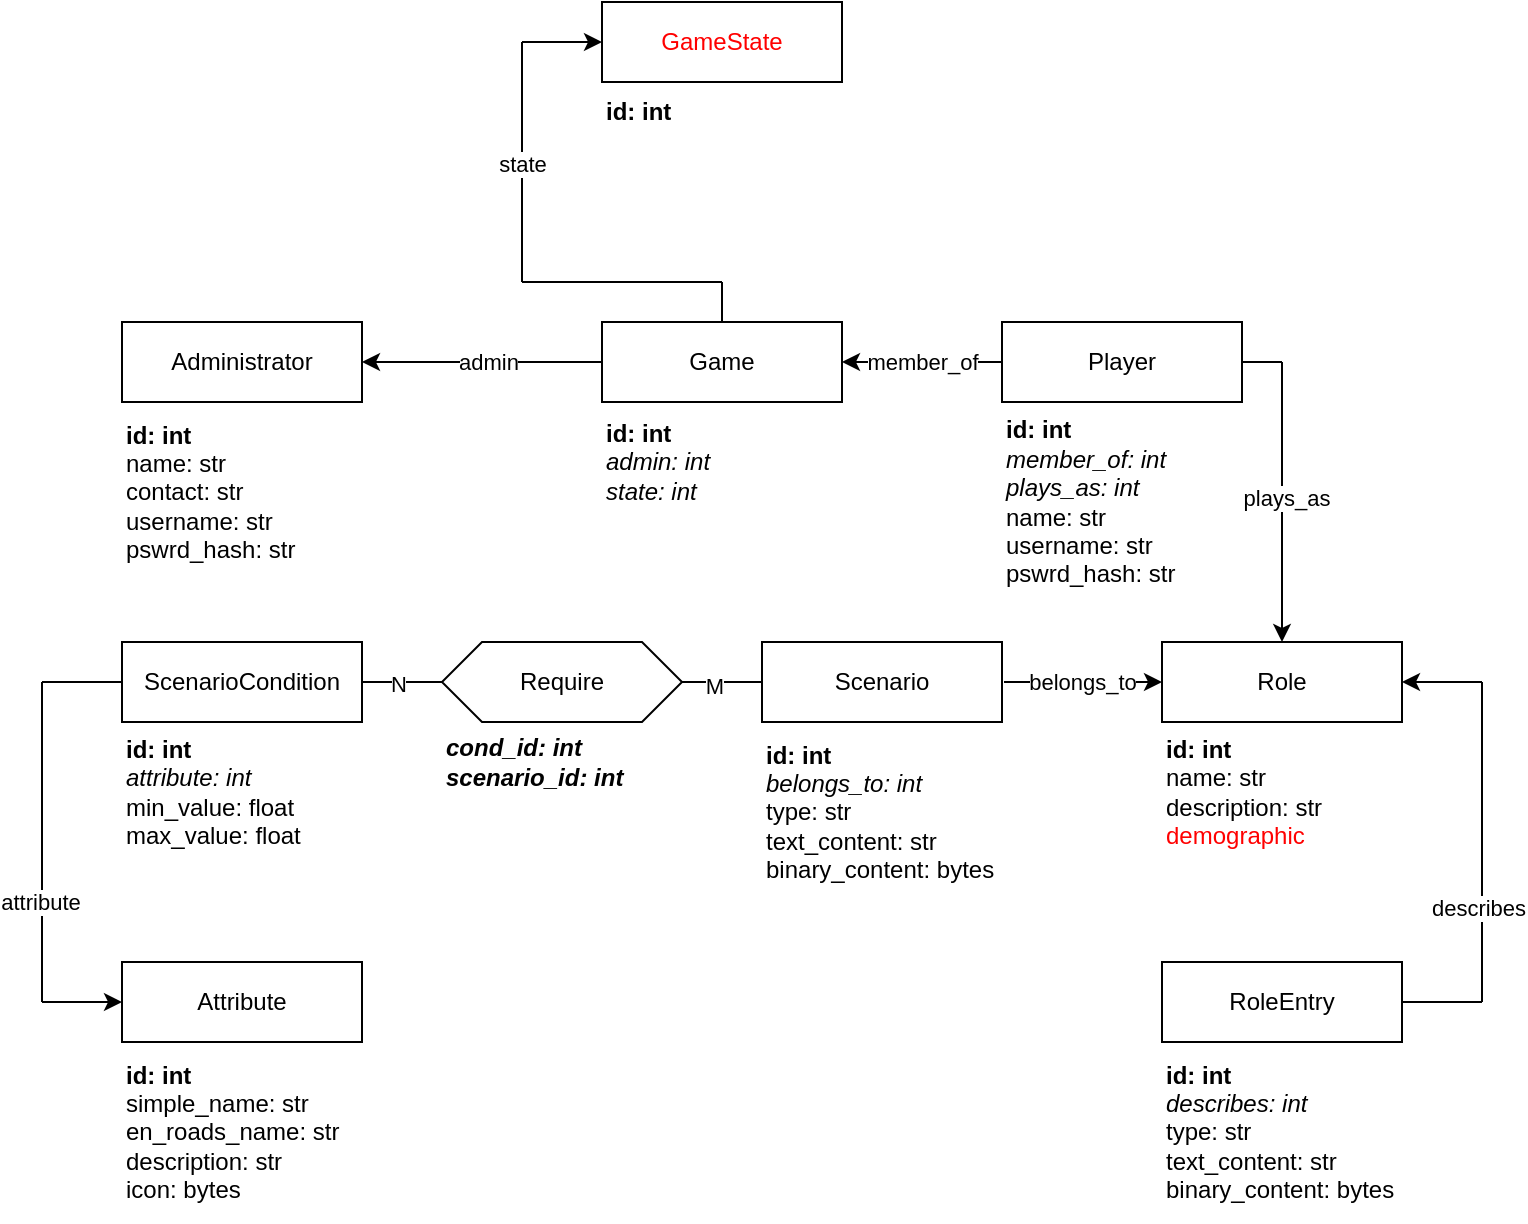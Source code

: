 <mxfile version="24.8.6">
  <diagram name="Page-1" id="YdjUrKygj7iY0KBtIIkb">
    <mxGraphModel dx="819" dy="1610" grid="1" gridSize="10" guides="1" tooltips="1" connect="1" arrows="1" fold="1" page="1" pageScale="1" pageWidth="827" pageHeight="1169" math="0" shadow="0">
      <root>
        <mxCell id="0" />
        <mxCell id="1" parent="0" />
        <mxCell id="jeJnRWPtOftOerLY8mtM-1" value="ScenarioCondition" style="rounded=0;whiteSpace=wrap;html=1;" parent="1" vertex="1">
          <mxGeometry x="80" y="200" width="120" height="40" as="geometry" />
        </mxCell>
        <mxCell id="jeJnRWPtOftOerLY8mtM-2" value="Role" style="rounded=0;whiteSpace=wrap;html=1;" parent="1" vertex="1">
          <mxGeometry x="600" y="200" width="120" height="40" as="geometry" />
        </mxCell>
        <mxCell id="jeJnRWPtOftOerLY8mtM-3" value="Require" style="shape=hexagon;perimeter=hexagonPerimeter2;whiteSpace=wrap;html=1;fixedSize=1;" parent="1" vertex="1">
          <mxGeometry x="240" y="200" width="120" height="40" as="geometry" />
        </mxCell>
        <mxCell id="jeJnRWPtOftOerLY8mtM-4" value="Scenario" style="rounded=0;whiteSpace=wrap;html=1;" parent="1" vertex="1">
          <mxGeometry x="400" y="200" width="120" height="40" as="geometry" />
        </mxCell>
        <mxCell id="jeJnRWPtOftOerLY8mtM-5" value="" style="endArrow=none;html=1;rounded=0;exitX=1;exitY=0.5;exitDx=0;exitDy=0;entryX=0;entryY=0.5;entryDx=0;entryDy=0;" parent="1" source="jeJnRWPtOftOerLY8mtM-1" target="jeJnRWPtOftOerLY8mtM-3" edge="1">
          <mxGeometry width="50" height="50" relative="1" as="geometry">
            <mxPoint x="390" y="420" as="sourcePoint" />
            <mxPoint x="440" y="370" as="targetPoint" />
          </mxGeometry>
        </mxCell>
        <mxCell id="jeJnRWPtOftOerLY8mtM-6" value="N" style="edgeLabel;html=1;align=center;verticalAlign=middle;resizable=0;points=[];" parent="jeJnRWPtOftOerLY8mtM-5" vertex="1" connectable="0">
          <mxGeometry x="-0.1" y="-1" relative="1" as="geometry">
            <mxPoint as="offset" />
          </mxGeometry>
        </mxCell>
        <mxCell id="jeJnRWPtOftOerLY8mtM-7" value="" style="endArrow=none;html=1;rounded=0;exitX=1;exitY=0.5;exitDx=0;exitDy=0;entryX=0;entryY=0.5;entryDx=0;entryDy=0;exitPerimeter=0;" parent="1" source="jeJnRWPtOftOerLY8mtM-3" target="jeJnRWPtOftOerLY8mtM-4" edge="1">
          <mxGeometry width="50" height="50" relative="1" as="geometry">
            <mxPoint x="390" y="420" as="sourcePoint" />
            <mxPoint x="440" y="370" as="targetPoint" />
          </mxGeometry>
        </mxCell>
        <mxCell id="jeJnRWPtOftOerLY8mtM-8" value="1" style="edgeLabel;html=1;align=center;verticalAlign=middle;resizable=0;points=[];" parent="jeJnRWPtOftOerLY8mtM-7" vertex="1" connectable="0">
          <mxGeometry x="-0.2" y="-2" relative="1" as="geometry">
            <mxPoint as="offset" />
          </mxGeometry>
        </mxCell>
        <mxCell id="jeJnRWPtOftOerLY8mtM-24" value="M" style="edgeLabel;html=1;align=center;verticalAlign=middle;resizable=0;points=[];" parent="jeJnRWPtOftOerLY8mtM-7" vertex="1" connectable="0">
          <mxGeometry x="-0.198" y="-2" relative="1" as="geometry">
            <mxPoint as="offset" />
          </mxGeometry>
        </mxCell>
        <mxCell id="jeJnRWPtOftOerLY8mtM-9" value="" style="endArrow=classic;html=1;rounded=0;exitX=1;exitY=0.5;exitDx=0;exitDy=0;entryX=0;entryY=0.5;entryDx=0;entryDy=0;" parent="1" target="jeJnRWPtOftOerLY8mtM-2" edge="1">
          <mxGeometry width="50" height="50" relative="1" as="geometry">
            <mxPoint x="521" y="220" as="sourcePoint" />
            <mxPoint x="561" y="220" as="targetPoint" />
          </mxGeometry>
        </mxCell>
        <mxCell id="jeJnRWPtOftOerLY8mtM-11" value="belongs_to" style="edgeLabel;html=1;align=center;verticalAlign=middle;resizable=0;points=[];" parent="jeJnRWPtOftOerLY8mtM-9" vertex="1" connectable="0">
          <mxGeometry x="0.067" y="-1" relative="1" as="geometry">
            <mxPoint x="-3" y="-1" as="offset" />
          </mxGeometry>
        </mxCell>
        <mxCell id="jeJnRWPtOftOerLY8mtM-13" value="&lt;div&gt;&lt;b&gt;id: int&lt;/b&gt;&lt;/div&gt;&lt;i&gt;attribute: int&lt;/i&gt;&lt;div&gt;min_value: float&lt;/div&gt;&lt;div style=&quot;&quot;&gt;max_value: float&lt;/div&gt;" style="text;html=1;align=left;verticalAlign=middle;resizable=0;points=[];autosize=1;strokeColor=none;fillColor=none;" parent="1" vertex="1">
          <mxGeometry x="80" y="240" width="110" height="70" as="geometry" />
        </mxCell>
        <mxCell id="jeJnRWPtOftOerLY8mtM-14" value="&lt;div&gt;&lt;b&gt;id: int&lt;/b&gt;&lt;/div&gt;&lt;i&gt;belongs_to: int&lt;/i&gt;&lt;div&gt;type: str&lt;br&gt;&lt;div&gt;text_content: str&lt;div&gt;binary_content: bytes&lt;br&gt;&lt;/div&gt;&lt;/div&gt;&lt;/div&gt;" style="text;html=1;align=left;verticalAlign=middle;resizable=0;points=[];autosize=1;strokeColor=none;fillColor=none;" parent="1" vertex="1">
          <mxGeometry x="400" y="240" width="140" height="90" as="geometry" />
        </mxCell>
        <mxCell id="jeJnRWPtOftOerLY8mtM-15" value="Attribute" style="rounded=0;whiteSpace=wrap;html=1;" parent="1" vertex="1">
          <mxGeometry x="80" y="360" width="120" height="40" as="geometry" />
        </mxCell>
        <mxCell id="jeJnRWPtOftOerLY8mtM-16" value="" style="endArrow=classic;html=1;rounded=0;entryX=0;entryY=0.5;entryDx=0;entryDy=0;" parent="1" target="jeJnRWPtOftOerLY8mtM-15" edge="1">
          <mxGeometry width="50" height="50" relative="1" as="geometry">
            <mxPoint x="40" y="380" as="sourcePoint" />
            <mxPoint x="350" y="300" as="targetPoint" />
          </mxGeometry>
        </mxCell>
        <mxCell id="jeJnRWPtOftOerLY8mtM-17" value="" style="endArrow=none;html=1;rounded=0;" parent="1" edge="1">
          <mxGeometry width="50" height="50" relative="1" as="geometry">
            <mxPoint x="40" y="380" as="sourcePoint" />
            <mxPoint x="40" y="220" as="targetPoint" />
          </mxGeometry>
        </mxCell>
        <mxCell id="jeJnRWPtOftOerLY8mtM-22" value="attribute" style="edgeLabel;html=1;align=center;verticalAlign=middle;resizable=0;points=[];" parent="jeJnRWPtOftOerLY8mtM-17" vertex="1" connectable="0">
          <mxGeometry x="-0.37" y="1" relative="1" as="geometry">
            <mxPoint as="offset" />
          </mxGeometry>
        </mxCell>
        <mxCell id="jeJnRWPtOftOerLY8mtM-21" value="" style="endArrow=none;html=1;rounded=0;exitX=0;exitY=0.5;exitDx=0;exitDy=0;" parent="1" source="jeJnRWPtOftOerLY8mtM-1" edge="1">
          <mxGeometry width="50" height="50" relative="1" as="geometry">
            <mxPoint x="300" y="350" as="sourcePoint" />
            <mxPoint x="40" y="220" as="targetPoint" />
          </mxGeometry>
        </mxCell>
        <mxCell id="jeJnRWPtOftOerLY8mtM-23" value="&lt;div&gt;&lt;b&gt;id: int&lt;/b&gt;&lt;/div&gt;simple_name: str&lt;div&gt;en_roads_name: str&lt;/div&gt;&lt;div style=&quot;&quot;&gt;description: str&lt;/div&gt;&lt;div style=&quot;&quot;&gt;icon: bytes&lt;/div&gt;" style="text;html=1;align=left;verticalAlign=middle;resizable=0;points=[];autosize=1;strokeColor=none;fillColor=none;" parent="1" vertex="1">
          <mxGeometry x="80" y="400" width="130" height="90" as="geometry" />
        </mxCell>
        <mxCell id="jeJnRWPtOftOerLY8mtM-25" value="&lt;div&gt;&lt;b&gt;&lt;i&gt;cond_id: int&lt;/i&gt;&lt;/b&gt;&lt;/div&gt;&lt;div&gt;&lt;b&gt;&lt;i&gt;scenario_id: int&lt;/i&gt;&lt;/b&gt;&lt;/div&gt;" style="text;html=1;align=left;verticalAlign=middle;resizable=0;points=[];autosize=1;strokeColor=none;fillColor=none;" parent="1" vertex="1">
          <mxGeometry x="240" y="240" width="110" height="40" as="geometry" />
        </mxCell>
        <mxCell id="jeJnRWPtOftOerLY8mtM-26" value="RoleEntry" style="rounded=0;whiteSpace=wrap;html=1;" parent="1" vertex="1">
          <mxGeometry x="600" y="360" width="120" height="40" as="geometry" />
        </mxCell>
        <mxCell id="jeJnRWPtOftOerLY8mtM-27" value="" style="endArrow=classic;html=1;rounded=0;entryX=1;entryY=0.5;entryDx=0;entryDy=0;" parent="1" target="jeJnRWPtOftOerLY8mtM-2" edge="1">
          <mxGeometry width="50" height="50" relative="1" as="geometry">
            <mxPoint x="760" y="220" as="sourcePoint" />
            <mxPoint x="520" y="350" as="targetPoint" />
          </mxGeometry>
        </mxCell>
        <mxCell id="jeJnRWPtOftOerLY8mtM-28" value="" style="endArrow=none;html=1;rounded=0;" parent="1" edge="1">
          <mxGeometry width="50" height="50" relative="1" as="geometry">
            <mxPoint x="760" y="380" as="sourcePoint" />
            <mxPoint x="760" y="220" as="targetPoint" />
          </mxGeometry>
        </mxCell>
        <mxCell id="jeJnRWPtOftOerLY8mtM-31" value="describes" style="edgeLabel;html=1;align=center;verticalAlign=middle;resizable=0;points=[];" parent="jeJnRWPtOftOerLY8mtM-28" vertex="1" connectable="0">
          <mxGeometry x="-0.406" y="2" relative="1" as="geometry">
            <mxPoint as="offset" />
          </mxGeometry>
        </mxCell>
        <mxCell id="jeJnRWPtOftOerLY8mtM-29" value="" style="endArrow=none;html=1;rounded=0;exitX=1;exitY=0.5;exitDx=0;exitDy=0;" parent="1" source="jeJnRWPtOftOerLY8mtM-26" edge="1">
          <mxGeometry width="50" height="50" relative="1" as="geometry">
            <mxPoint x="470" y="400" as="sourcePoint" />
            <mxPoint x="760" y="380" as="targetPoint" />
          </mxGeometry>
        </mxCell>
        <mxCell id="jeJnRWPtOftOerLY8mtM-30" value="&lt;div&gt;&lt;b&gt;id: int&lt;/b&gt;&lt;/div&gt;&lt;div&gt;name: str&lt;div&gt;description: str&lt;br&gt;&lt;/div&gt;&lt;/div&gt;&lt;div&gt;&lt;font color=&quot;#ff0000&quot;&gt;demographic&lt;/font&gt;&lt;/div&gt;" style="text;html=1;align=left;verticalAlign=middle;resizable=0;points=[];autosize=1;strokeColor=none;fillColor=none;" parent="1" vertex="1">
          <mxGeometry x="600" y="240" width="100" height="70" as="geometry" />
        </mxCell>
        <mxCell id="jeJnRWPtOftOerLY8mtM-32" value="&lt;div&gt;&lt;b&gt;id: int&lt;/b&gt;&lt;/div&gt;&lt;i&gt;describes: int&lt;/i&gt;&lt;div&gt;type: str&lt;br&gt;&lt;div&gt;text_content: str&lt;div&gt;binary_content: bytes&lt;br&gt;&lt;/div&gt;&lt;/div&gt;&lt;/div&gt;" style="text;html=1;align=left;verticalAlign=middle;resizable=0;points=[];autosize=1;strokeColor=none;fillColor=none;" parent="1" vertex="1">
          <mxGeometry x="600" y="400" width="140" height="90" as="geometry" />
        </mxCell>
        <mxCell id="jeJnRWPtOftOerLY8mtM-33" value="Game" style="rounded=0;whiteSpace=wrap;html=1;" parent="1" vertex="1">
          <mxGeometry x="320" y="40" width="120" height="40" as="geometry" />
        </mxCell>
        <mxCell id="jeJnRWPtOftOerLY8mtM-34" value="Administrator" style="rounded=0;whiteSpace=wrap;html=1;" parent="1" vertex="1">
          <mxGeometry x="80" y="40" width="120" height="40" as="geometry" />
        </mxCell>
        <mxCell id="jeJnRWPtOftOerLY8mtM-35" value="Player" style="rounded=0;whiteSpace=wrap;html=1;" parent="1" vertex="1">
          <mxGeometry x="520" y="40" width="120" height="40" as="geometry" />
        </mxCell>
        <mxCell id="jeJnRWPtOftOerLY8mtM-40" value="&lt;div&gt;&lt;b&gt;id: int&lt;/b&gt;&lt;/div&gt;&lt;div&gt;name: str&lt;/div&gt;&lt;div style=&quot;&quot;&gt;contact: str&lt;/div&gt;&lt;div style=&quot;&quot;&gt;username: str&lt;/div&gt;&lt;div style=&quot;&quot;&gt;pswrd_hash: str&lt;/div&gt;" style="text;html=1;align=left;verticalAlign=middle;resizable=0;points=[];autosize=1;strokeColor=none;fillColor=none;" parent="1" vertex="1">
          <mxGeometry x="80" y="80" width="110" height="90" as="geometry" />
        </mxCell>
        <mxCell id="jeJnRWPtOftOerLY8mtM-41" value="&lt;div&gt;&lt;b&gt;id: int&lt;/b&gt;&lt;/div&gt;&lt;i&gt;member_of: int&lt;/i&gt;&lt;div&gt;&lt;i&gt;plays_as: int&lt;br&gt;&lt;/i&gt;&lt;div&gt;name: str&lt;/div&gt;&lt;div style=&quot;&quot;&gt;username: str&lt;/div&gt;&lt;div style=&quot;&quot;&gt;pswrd_hash: str&lt;/div&gt;&lt;/div&gt;" style="text;html=1;align=left;verticalAlign=middle;resizable=0;points=[];autosize=1;strokeColor=none;fillColor=none;" parent="1" vertex="1">
          <mxGeometry x="520" y="80" width="110" height="100" as="geometry" />
        </mxCell>
        <mxCell id="jeJnRWPtOftOerLY8mtM-42" value="" style="endArrow=classic;html=1;rounded=0;exitX=0;exitY=0.5;exitDx=0;exitDy=0;entryX=1;entryY=0.5;entryDx=0;entryDy=0;" parent="1" source="jeJnRWPtOftOerLY8mtM-33" target="jeJnRWPtOftOerLY8mtM-34" edge="1">
          <mxGeometry width="50" height="50" relative="1" as="geometry">
            <mxPoint x="310" y="140" as="sourcePoint" />
            <mxPoint x="360" y="90" as="targetPoint" />
          </mxGeometry>
        </mxCell>
        <mxCell id="jeJnRWPtOftOerLY8mtM-43" value="admin" style="edgeLabel;html=1;align=center;verticalAlign=middle;resizable=0;points=[];" parent="jeJnRWPtOftOerLY8mtM-42" vertex="1" connectable="0">
          <mxGeometry x="-0.045" relative="1" as="geometry">
            <mxPoint as="offset" />
          </mxGeometry>
        </mxCell>
        <mxCell id="jeJnRWPtOftOerLY8mtM-44" value="&lt;div&gt;&lt;b&gt;id: int&lt;/b&gt;&lt;/div&gt;&lt;i&gt;admin: int&lt;/i&gt;&lt;div&gt;&lt;i&gt;state: int&lt;br&gt;&lt;/i&gt;&lt;/div&gt;" style="text;html=1;align=left;verticalAlign=middle;resizable=0;points=[];autosize=1;strokeColor=none;fillColor=none;" parent="1" vertex="1">
          <mxGeometry x="320" y="80" width="80" height="60" as="geometry" />
        </mxCell>
        <mxCell id="jeJnRWPtOftOerLY8mtM-45" value="" style="endArrow=none;html=1;rounded=0;entryX=1;entryY=0.5;entryDx=0;entryDy=0;" parent="1" target="jeJnRWPtOftOerLY8mtM-35" edge="1">
          <mxGeometry width="50" height="50" relative="1" as="geometry">
            <mxPoint x="660" y="60" as="sourcePoint" />
            <mxPoint x="410" y="230" as="targetPoint" />
          </mxGeometry>
        </mxCell>
        <mxCell id="jeJnRWPtOftOerLY8mtM-46" value="" style="endArrow=classic;html=1;rounded=0;entryX=0.5;entryY=0;entryDx=0;entryDy=0;" parent="1" target="jeJnRWPtOftOerLY8mtM-2" edge="1">
          <mxGeometry width="50" height="50" relative="1" as="geometry">
            <mxPoint x="660" y="60" as="sourcePoint" />
            <mxPoint x="410" y="230" as="targetPoint" />
          </mxGeometry>
        </mxCell>
        <mxCell id="jeJnRWPtOftOerLY8mtM-47" value="plays_as" style="edgeLabel;html=1;align=center;verticalAlign=middle;resizable=0;points=[];" parent="jeJnRWPtOftOerLY8mtM-46" vertex="1" connectable="0">
          <mxGeometry x="-0.038" y="2" relative="1" as="geometry">
            <mxPoint as="offset" />
          </mxGeometry>
        </mxCell>
        <mxCell id="jeJnRWPtOftOerLY8mtM-48" value="" style="endArrow=classic;html=1;rounded=0;exitX=0;exitY=0.5;exitDx=0;exitDy=0;entryX=1;entryY=0.5;entryDx=0;entryDy=0;" parent="1" source="jeJnRWPtOftOerLY8mtM-35" target="jeJnRWPtOftOerLY8mtM-33" edge="1">
          <mxGeometry width="50" height="50" relative="1" as="geometry">
            <mxPoint x="360" y="280" as="sourcePoint" />
            <mxPoint x="410" y="230" as="targetPoint" />
          </mxGeometry>
        </mxCell>
        <mxCell id="jeJnRWPtOftOerLY8mtM-49" value="member_of" style="edgeLabel;html=1;align=center;verticalAlign=middle;resizable=0;points=[];" parent="jeJnRWPtOftOerLY8mtM-48" vertex="1" connectable="0">
          <mxGeometry x="-0.206" y="-2" relative="1" as="geometry">
            <mxPoint x="-8" y="2" as="offset" />
          </mxGeometry>
        </mxCell>
        <mxCell id="jeJnRWPtOftOerLY8mtM-50" value="&lt;font color=&quot;#ff0000&quot;&gt;GameState&lt;/font&gt;" style="rounded=0;whiteSpace=wrap;html=1;" parent="1" vertex="1">
          <mxGeometry x="320" y="-120" width="120" height="40" as="geometry" />
        </mxCell>
        <mxCell id="jeJnRWPtOftOerLY8mtM-51" value="" style="endArrow=classic;html=1;rounded=0;entryX=0;entryY=0.5;entryDx=0;entryDy=0;" parent="1" target="jeJnRWPtOftOerLY8mtM-50" edge="1">
          <mxGeometry width="50" height="50" relative="1" as="geometry">
            <mxPoint x="280" y="-100" as="sourcePoint" />
            <mxPoint x="410" y="100" as="targetPoint" />
          </mxGeometry>
        </mxCell>
        <mxCell id="jeJnRWPtOftOerLY8mtM-52" value="" style="endArrow=none;html=1;rounded=0;" parent="1" edge="1">
          <mxGeometry width="50" height="50" relative="1" as="geometry">
            <mxPoint x="280" y="20" as="sourcePoint" />
            <mxPoint x="280" y="-100" as="targetPoint" />
          </mxGeometry>
        </mxCell>
        <mxCell id="h7rWphnop9A7hFPO5Wtd-2" value="state" style="edgeLabel;html=1;align=center;verticalAlign=middle;resizable=0;points=[];" vertex="1" connectable="0" parent="jeJnRWPtOftOerLY8mtM-52">
          <mxGeometry x="-0.014" relative="1" as="geometry">
            <mxPoint as="offset" />
          </mxGeometry>
        </mxCell>
        <mxCell id="jeJnRWPtOftOerLY8mtM-53" value="" style="endArrow=none;html=1;rounded=0;" parent="1" edge="1">
          <mxGeometry width="50" height="50" relative="1" as="geometry">
            <mxPoint x="280" y="20" as="sourcePoint" />
            <mxPoint x="380" y="20" as="targetPoint" />
          </mxGeometry>
        </mxCell>
        <mxCell id="jeJnRWPtOftOerLY8mtM-54" value="" style="endArrow=none;html=1;rounded=0;" parent="1" source="jeJnRWPtOftOerLY8mtM-33" edge="1">
          <mxGeometry width="50" height="50" relative="1" as="geometry">
            <mxPoint x="360" y="150" as="sourcePoint" />
            <mxPoint x="380" y="20" as="targetPoint" />
          </mxGeometry>
        </mxCell>
        <mxCell id="h7rWphnop9A7hFPO5Wtd-3" value="&lt;div&gt;&lt;b&gt;id: int&lt;/b&gt;&lt;/div&gt;" style="text;html=1;align=left;verticalAlign=middle;resizable=0;points=[];autosize=1;strokeColor=none;fillColor=none;" vertex="1" parent="1">
          <mxGeometry x="320" y="-80" width="60" height="30" as="geometry" />
        </mxCell>
      </root>
    </mxGraphModel>
  </diagram>
</mxfile>
